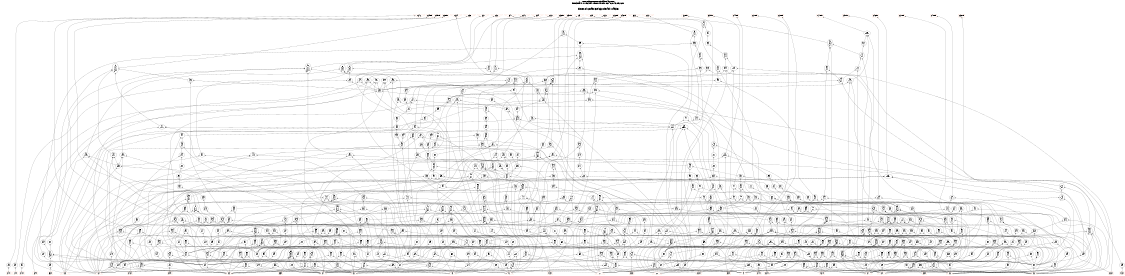 # Network structure generated by ABC

digraph network {
size = "7.5,10";
center = true;
edge [dir = back];

{
  node [shape = plaintext];
  edge [style = invis];
  LevelTitle1 [label=""];
  LevelTitle2 [label=""];
  Level25 [label = ""];
  Level24 [label = ""];
  Level23 [label = ""];
  Level22 [label = ""];
  Level21 [label = ""];
  Level20 [label = ""];
  Level19 [label = ""];
  Level18 [label = ""];
  Level17 [label = ""];
  Level16 [label = ""];
  Level15 [label = ""];
  Level14 [label = ""];
  Level13 [label = ""];
  Level12 [label = ""];
  Level11 [label = ""];
  Level10 [label = ""];
  Level9 [label = ""];
  Level8 [label = ""];
  Level7 [label = ""];
  Level6 [label = ""];
  Level5 [label = ""];
  Level4 [label = ""];
  Level3 [label = ""];
  Level2 [label = ""];
  Level1 [label = ""];
  Level0 [label = ""];
  LevelTitle1 ->  LevelTitle2 ->  Level25 ->  Level24 ->  Level23 ->  Level22 ->  Level21 ->  Level20 ->  Level19 ->  Level18 ->  Level17 ->  Level16 ->  Level15 ->  Level14 ->  Level13 ->  Level12 ->  Level11 ->  Level10 ->  Level9 ->  Level8 ->  Level7 ->  Level6 ->  Level5 ->  Level4 ->  Level3 ->  Level2 ->  Level1 ->  Level0;
}

{
  rank = same;
  LevelTitle1;
  title1 [shape=plaintext,
          fontsize=20,
          fontname = "Times-Roman",
          label="Network structure visualized by ABC\nBenchmark \"s1196.blif\". Time was Thu Oct  8 20:46:05 2020. "
         ];
}

{
  rank = same;
  LevelTitle2;
  title2 [shape=plaintext,
          fontsize=18,
          fontname = "Times-Roman",
          label="The network contains 529 logic nodes and 18 latches.\n"
         ];
}

{
  rank = same;
  Level25;
  Node15 [label = "G546", shape = invtriangle, color = coral, fillcolor = coral];
  Node16 [label = "G539", shape = invtriangle, color = coral, fillcolor = coral];
  Node17 [label = "G550", shape = invtriangle, color = coral, fillcolor = coral];
  Node18 [label = "G551", shape = invtriangle, color = coral, fillcolor = coral];
  Node19 [label = "G552", shape = invtriangle, color = coral, fillcolor = coral];
  Node20 [label = "G547", shape = invtriangle, color = coral, fillcolor = coral];
  Node21 [label = "G548", shape = invtriangle, color = coral, fillcolor = coral];
  Node22 [label = "G549", shape = invtriangle, color = coral, fillcolor = coral];
  Node23 [label = "G530", shape = invtriangle, color = coral, fillcolor = coral];
  Node24 [label = "G45", shape = invtriangle, color = coral, fillcolor = coral];
  Node25 [label = "G542", shape = invtriangle, color = coral, fillcolor = coral];
  Node26 [label = "G532", shape = invtriangle, color = coral, fillcolor = coral];
  Node27 [label = "G535", shape = invtriangle, color = coral, fillcolor = coral];
  Node28 [label = "G537", shape = invtriangle, color = coral, fillcolor = coral];
  Node30 [label = "G29L_in", shape = box, color = coral, fillcolor = coral];
  Node33 [label = "G30L_in", shape = box, color = coral, fillcolor = coral];
  Node36 [label = "G31L_in", shape = box, color = coral, fillcolor = coral];
  Node39 [label = "G32L_in", shape = box, color = coral, fillcolor = coral];
  Node42 [label = "G33L_in", shape = box, color = coral, fillcolor = coral];
  Node45 [label = "G34L_in", shape = box, color = coral, fillcolor = coral];
  Node48 [label = "G35L_in", shape = box, color = coral, fillcolor = coral];
  Node51 [label = "G36L_in", shape = box, color = coral, fillcolor = coral];
  Node54 [label = "G37L_in", shape = box, color = coral, fillcolor = coral];
  Node57 [label = "G38L_in", shape = box, color = coral, fillcolor = coral];
  Node60 [label = "G39L_in", shape = box, color = coral, fillcolor = coral];
  Node63 [label = "G40L_in", shape = box, color = coral, fillcolor = coral];
  Node66 [label = "G41L_in", shape = box, color = coral, fillcolor = coral];
  Node69 [label = "G42L_in", shape = box, color = coral, fillcolor = coral];
  Node72 [label = "G43L_in", shape = box, color = coral, fillcolor = coral];
  Node75 [label = "G44L_in", shape = box, color = coral, fillcolor = coral];
  Node78 [label = "G45L_in", shape = box, color = coral, fillcolor = coral];
  Node81 [label = "G46L_in", shape = box, color = coral, fillcolor = coral];
}

{
  rank = same;
  Level24;
  Node94 [label = "94\n1- 1\n-1 1", shape = ellipse];
}

{
  rank = same;
  Level23;
  Node93 [label = "93\n1- 1\n-1 1", shape = ellipse];
  Node95 [label = "95\n1- 1\n-1 1", shape = ellipse];
  Node108 [label = "108\n000 1", shape = ellipse];
  Node314 [label = "314\n0 1", shape = ellipse];
}

{
  rank = same;
  Level22;
  Node92 [label = "92\n0-- 1\n-0- 1\n--0 1", shape = ellipse];
  Node311 [label = "311\n0 1", shape = ellipse];
  Node313 [label = "313\n0 1", shape = ellipse];
  Node523 [label = "523\n11 1", shape = ellipse];
  Node525 [label = "525\n11 1", shape = ellipse];
}

{
  rank = same;
  Level21;
  Node310 [label = "310\n1- 1\n-1 1", shape = ellipse];
  Node312 [label = "312\n1- 1\n-1 1", shape = ellipse];
  Node522 [label = "522\n1--- 1\n-1-- 1\n--1- 1\n---1 1", shape = ellipse];
  Node524 [label = "524\n1- 1\n-1 1", shape = ellipse];
}

{
  rank = same;
  Level20;
  Node85 [label = "85\n1--- 1\n-1-- 1\n--1- 1\n---1 1", shape = ellipse];
  Node86 [label = "86\n1-- 1\n-1- 1\n--1 1", shape = ellipse];
  Node87 [label = "87\n1-- 1\n-1- 1\n--1 1", shape = ellipse];
  Node88 [label = "88\n1- 1\n-1 1", shape = ellipse];
  Node89 [label = "89\n1- 1\n-1 1", shape = ellipse];
  Node90 [label = "90\n1--- 1\n-1-- 1\n--1- 1\n---1 1", shape = ellipse];
  Node91 [label = "91\n1- 1\n-1 1", shape = ellipse];
  Node511 [label = "511\n11 1", shape = ellipse];
  Node513 [label = "513\n111 1", shape = ellipse];
  Node515 [label = "515\n11 1", shape = ellipse];
  Node517 [label = "517\n11 1", shape = ellipse];
  Node519 [label = "519\n111 1", shape = ellipse];
  Node521 [label = "521\n11 1", shape = ellipse];
  Node582 [label = "582\n1- 1\n-1 1", shape = ellipse];
}

{
  rank = same;
  Level19;
  Node84 [label = "84\n1-- 1\n-1- 1\n--1 1", shape = ellipse];
  Node112 [label = "112\n0-- 1\n-0- 1\n--0 1", shape = ellipse];
  Node486 [label = "486\n11 1", shape = ellipse];
  Node488 [label = "488\n111 1", shape = ellipse];
  Node489 [label = "489\n11 1", shape = ellipse];
  Node491 [label = "491\n111 1", shape = ellipse];
  Node493 [label = "493\n11 1", shape = ellipse];
  Node494 [label = "494\n11 1", shape = ellipse];
  Node496 [label = "496\n111 1", shape = ellipse];
  Node498 [label = "498\n111 1", shape = ellipse];
  Node500 [label = "500\n111 1", shape = ellipse];
  Node509 [label = "509\n0- 1\n-0 1", shape = ellipse];
  Node512 [label = "512\n00 1", shape = ellipse];
  Node516 [label = "516\n1- 1\n-1 1", shape = ellipse];
  Node518 [label = "518\n1- 1\n-1 1", shape = ellipse];
  Node520 [label = "520\n1- 1\n-1 1", shape = ellipse];
}

{
  rank = same;
  Level18;
  Node100 [label = "100\n00 1", shape = ellipse];
  Node309 [label = "309\n0 1", shape = ellipse];
  Node481 [label = "481\n11 1", shape = ellipse];
  Node485 [label = "485\n00 1", shape = ellipse];
  Node503 [label = "503\n111 1", shape = ellipse];
  Node504 [label = "504\n11 1", shape = ellipse];
  Node506 [label = "506\n111 1", shape = ellipse];
  Node611 [label = "611\n0- 1\n-0 1", shape = ellipse];
}

{
  rank = same;
  Level17;
  Node302 [label = "302\n0 1", shape = ellipse];
  Node308 [label = "308\n0 1", shape = ellipse];
  Node473 [label = "473\n111 1", shape = ellipse];
  Node480 [label = "480\n000 1", shape = ellipse];
  Node483 [label = "483\n11 1", shape = ellipse];
  Node501 [label = "501\n1- 1\n-1 1", shape = ellipse];
  Node507 [label = "507\n111 1", shape = ellipse];
  Node508 [label = "508\n11 1", shape = ellipse];
}

{
  rank = same;
  Level16;
  Node297 [label = "297\n0 1", shape = ellipse];
  Node301 [label = "301\n00 1", shape = ellipse];
  Node305 [label = "305\n0 1", shape = ellipse];
  Node307 [label = "307\n0 1", shape = ellipse];
  Node482 [label = "482\n1- 1\n-1 1", shape = ellipse];
}

{
  rank = same;
  Level15;
  Node296 [label = "296\n0- 1\n-0 1", shape = ellipse];
  Node300 [label = "300\n0 1", shape = ellipse];
  Node304 [label = "304\n0 1", shape = ellipse];
  Node306 [label = "306\n0 1", shape = ellipse];
  Node475 [label = "475\n11 1", shape = ellipse];
  Node477 [label = "477\n11 1", shape = ellipse];
  Node479 [label = "479\n11 1", shape = ellipse];
}

{
  rank = same;
  Level14;
  Node299 [label = "299\n0 1", shape = ellipse];
  Node303 [label = "303\n00 1", shape = ellipse];
  Node469 [label = "469\n11 1", shape = ellipse];
  Node471 [label = "471\n111 1", shape = ellipse];
  Node474 [label = "474\n00 1", shape = ellipse];
  Node609 [label = "609\n0000 1", shape = ellipse];
}

{
  rank = same;
  Level13;
  Node293 [label = "293\n0 1", shape = ellipse];
  Node294 [label = "294\n0 1", shape = ellipse];
  Node295 [label = "295\n0 1", shape = ellipse];
  Node298 [label = "298\n0- 1\n-0 1", shape = ellipse];
  Node444 [label = "444\n11 1", shape = ellipse];
  Node465 [label = "465\n11 1", shape = ellipse];
  Node467 [label = "467\n111 1", shape = ellipse];
  Node470 [label = "470\n0- 1\n-0 1", shape = ellipse];
  Node610 [label = "610\n0- 1\n-0 1", shape = ellipse];
}

{
  rank = same;
  Level12;
  Node288 [label = "288\n0 1", shape = ellipse];
  Node289 [label = "289\n0 1", shape = ellipse];
  Node291 [label = "291\n0 1", shape = ellipse];
  Node292 [label = "292\n1- 1\n-1 1", shape = ellipse];
  Node443 [label = "443\n1- 1\n-1 1", shape = ellipse];
  Node464 [label = "464\n111 1", shape = ellipse];
  Node478 [label = "478\n1- 1\n-1 1", shape = ellipse];
  Node502 [label = "502\n1- 1\n-1 1", shape = ellipse];
  Node579 [label = "579\n1- 1\n-1 1", shape = ellipse];
  Node580 [label = "580\n1- 1\n-1 1", shape = ellipse];
  Node581 [label = "581\n1- 1\n-1 1", shape = ellipse];
}

{
  rank = same;
  Level11;
  Node101 [label = "101\n000 1", shape = ellipse];
  Node278 [label = "278\n0 1", shape = ellipse];
  Node281 [label = "281\n0 1", shape = ellipse];
  Node283 [label = "283\n0 1", shape = ellipse];
  Node284 [label = "284\n0 1", shape = ellipse];
  Node286 [label = "286\n0 1", shape = ellipse];
  Node287 [label = "287\n0- 1\n-0 1", shape = ellipse];
  Node290 [label = "290\n0-- 1\n-0- 1\n--0 1", shape = ellipse];
  Node429 [label = "429\n11 1", shape = ellipse];
  Node446 [label = "446\n111 1", shape = ellipse];
  Node449 [label = "449\n11 1", shape = ellipse];
  Node451 [label = "451\n111 1", shape = ellipse];
  Node453 [label = "453\n111 1", shape = ellipse];
  Node454 [label = "454\n111 1", shape = ellipse];
  Node457 [label = "457\n111 1", shape = ellipse];
  Node458 [label = "458\n111 1", shape = ellipse];
  Node460 [label = "460\n11 1", shape = ellipse];
  Node462 [label = "462\n111 1", shape = ellipse];
  Node468 [label = "468\n00 1", shape = ellipse];
}

{
  rank = same;
  Level10;
  Node262 [label = "262\n0 1", shape = ellipse];
  Node275 [label = "275\n0 1", shape = ellipse];
  Node277 [label = "277\n0 1", shape = ellipse];
  Node280 [label = "280\n0 1", shape = ellipse];
  Node282 [label = "282\n00 1", shape = ellipse];
  Node285 [label = "285\n1-- 1\n-1- 1\n--1 1", shape = ellipse];
  Node442 [label = "442\n11 1", shape = ellipse];
  Node445 [label = "445\n1- 1\n-1 1", shape = ellipse];
  Node448 [label = "448\n00 1", shape = ellipse];
  Node456 [label = "456\n00 1", shape = ellipse];
  Node576 [label = "576\n1-- 1\n-1- 1\n--1 1", shape = ellipse];
  Node577 [label = "577\n1-- 1\n-1- 1\n--1 1", shape = ellipse];
  Node578 [label = "578\n1- 1\n-1 1", shape = ellipse];
}

{
  rank = same;
  Level9;
  Node113 [label = "113\n0000 1", shape = ellipse];
  Node261 [label = "261\n0 1", shape = ellipse];
  Node265 [label = "265\n0 1", shape = ellipse];
  Node273 [label = "273\n0 1", shape = ellipse];
  Node274 [label = "274\n0- 1\n-0 1", shape = ellipse];
  Node276 [label = "276\n00 1", shape = ellipse];
  Node279 [label = "279\n00 1", shape = ellipse];
  Node431 [label = "431\n11 1", shape = ellipse];
  Node433 [label = "433\n11 1", shape = ellipse];
  Node435 [label = "435\n11 1", shape = ellipse];
  Node437 [label = "437\n11 1", shape = ellipse];
  Node438 [label = "438\n11 1", shape = ellipse];
  Node439 [label = "439\n11 1", shape = ellipse];
  Node440 [label = "440\n0- 1\n-0 1", shape = ellipse];
  Node463 [label = "463\n00 1", shape = ellipse];
}

{
  rank = same;
  Level8;
  Node102 [label = "102\n0- 1\n-0 1", shape = ellipse];
  Node111 [label = "111\n00 1", shape = ellipse];
  Node257 [label = "257\n0 1", shape = ellipse];
  Node264 [label = "264\n0 1", shape = ellipse];
  Node266 [label = "266\n0 1", shape = ellipse];
  Node267 [label = "267\n0 1", shape = ellipse];
  Node269 [label = "269\n0 1", shape = ellipse];
  Node271 [label = "271\n0 1", shape = ellipse];
  Node272 [label = "272\n00 1", shape = ellipse];
  Node426 [label = "426\n11 1", shape = ellipse];
  Node428 [label = "428\n11 1", shape = ellipse];
  Node430 [label = "430\n1- 1\n-1 1", shape = ellipse];
  Node432 [label = "432\n1- 1\n-1 1", shape = ellipse];
  Node434 [label = "434\n00 1", shape = ellipse];
  Node436 [label = "436\n0-- 1\n-0- 1\n--0 1", shape = ellipse];
  Node476 [label = "476\n1- 1\n-1 1", shape = ellipse];
  Node608 [label = "608\n0-- 1\n-0- 1\n--0 1", shape = ellipse];
}

{
  rank = same;
  Level7;
  Node103 [label = "103\n00 1", shape = ellipse];
  Node107 [label = "107\n00 1", shape = ellipse];
  Node109 [label = "109\n00 1", shape = ellipse];
  Node110 [label = "110\n000 1", shape = ellipse];
  Node255 [label = "255\n0 1", shape = ellipse];
  Node256 [label = "256\n0 1", shape = ellipse];
  Node258 [label = "258\n0 1", shape = ellipse];
  Node260 [label = "260\n0 1", shape = ellipse];
  Node263 [label = "263\n1- 1\n-1 1", shape = ellipse];
  Node268 [label = "268\n0-- 1\n-0- 1\n--0 1", shape = ellipse];
  Node270 [label = "270\n0- 1\n-0 1", shape = ellipse];
  Node390 [label = "390\n111 1", shape = ellipse];
  Node405 [label = "405\n11 1", shape = ellipse];
  Node407 [label = "407\n11 1", shape = ellipse];
  Node408 [label = "408\n11 1", shape = ellipse];
  Node411 [label = "411\n111 1", shape = ellipse];
  Node414 [label = "414\n11 1", shape = ellipse];
  Node415 [label = "415\n11 1", shape = ellipse];
  Node418 [label = "418\n111 1", shape = ellipse];
  Node420 [label = "420\n11 1", shape = ellipse];
  Node424 [label = "424\n111 1", shape = ellipse];
  Node425 [label = "425\n0-- 1\n-0- 1\n--0 1", shape = ellipse];
  Node427 [label = "427\n0- 1\n-0 1", shape = ellipse];
  Node450 [label = "450\n0-- 1\n-0- 1\n--0 1", shape = ellipse];
  Node452 [label = "452\n1- 1\n-1 1", shape = ellipse];
  Node459 [label = "459\n1- 1\n-1 1", shape = ellipse];
  Node492 [label = "492\n1- 1\n-1 1", shape = ellipse];
  Node575 [label = "575\n1- 1\n-1 1", shape = ellipse];
  Node607 [label = "607\n0- 1\n-0 1", shape = ellipse];
}

{
  rank = same;
  Level6;
  Node99 [label = "99\n0-- 1\n-0- 1\n--0 1", shape = ellipse];
  Node243 [label = "243\n0 1", shape = ellipse];
  Node245 [label = "245\n0 1", shape = ellipse];
  Node247 [label = "247\n0 1", shape = ellipse];
  Node248 [label = "248\n0 1", shape = ellipse];
  Node250 [label = "250\n0 1", shape = ellipse];
  Node252 [label = "252\n0 1", shape = ellipse];
  Node254 [label = "254\n0 1", shape = ellipse];
  Node259 [label = "259\n0-- 1\n-0- 1\n--0 1", shape = ellipse];
  Node384 [label = "384\n11 1", shape = ellipse];
  Node387 [label = "387\n11 1", shape = ellipse];
  Node388 [label = "388\n11 1", shape = ellipse];
  Node389 [label = "389\n0- 1\n-0 1", shape = ellipse];
  Node392 [label = "392\n111 1", shape = ellipse];
  Node394 [label = "394\n11 1", shape = ellipse];
  Node396 [label = "396\n11 1", shape = ellipse];
  Node398 [label = "398\n11 1", shape = ellipse];
  Node400 [label = "400\n11 1", shape = ellipse];
  Node402 [label = "402\n11 1", shape = ellipse];
  Node404 [label = "404\n11 1", shape = ellipse];
  Node406 [label = "406\n0- 1\n-0 1", shape = ellipse];
  Node409 [label = "409\n1- 1\n-1 1", shape = ellipse];
  Node413 [label = "413\n0-- 1\n-0- 1\n--0 1", shape = ellipse];
  Node416 [label = "416\n0- 1\n-0 1", shape = ellipse];
  Node422 [label = "422\n11 1", shape = ellipse];
  Node423 [label = "423\n1-- 1\n-1- 1\n--1 1", shape = ellipse];
  Node447 [label = "447\n0-- 1\n-0- 1\n--0 1", shape = ellipse];
  Node466 [label = "466\n1- 1\n-1 1", shape = ellipse];
  Node487 [label = "487\n0-- 1\n-0- 1\n--0 1", shape = ellipse];
  Node497 [label = "497\n1- 1\n-1 1", shape = ellipse];
  Node499 [label = "499\n0-- 1\n-0- 1\n--0 1", shape = ellipse];
  Node505 [label = "505\n1- 1\n-1 1", shape = ellipse];
  Node573 [label = "573\n1- 1\n-1 1", shape = ellipse];
  Node574 [label = "574\n1-- 1\n-1- 1\n--1 1", shape = ellipse];
  Node602 [label = "602\n0- 1\n-0 1", shape = ellipse];
  Node605 [label = "605\n0- 1\n-0 1", shape = ellipse];
  Node606 [label = "606\n0- 1\n-0 1", shape = ellipse];
}

{
  rank = same;
  Level5;
  Node96 [label = "96\n00 1", shape = ellipse];
  Node225 [label = "225\n0 1", shape = ellipse];
  Node236 [label = "236\n0 1", shape = ellipse];
  Node239 [label = "239\n0 1", shape = ellipse];
  Node241 [label = "241\n0 1", shape = ellipse];
  Node242 [label = "242\n0- 1\n-0 1", shape = ellipse];
  Node244 [label = "244\n0- 1\n-0 1", shape = ellipse];
  Node246 [label = "246\n0- 1\n-0 1", shape = ellipse];
  Node249 [label = "249\n11 1", shape = ellipse];
  Node251 [label = "251\n0- 1\n-0 1", shape = ellipse];
  Node253 [label = "253\n00 1", shape = ellipse];
  Node367 [label = "367\n11 1", shape = ellipse];
  Node369 [label = "369\n11 1", shape = ellipse];
  Node371 [label = "371\n11 1", shape = ellipse];
  Node374 [label = "374\n11 1", shape = ellipse];
  Node375 [label = "375\n11 1", shape = ellipse];
  Node376 [label = "376\n11 1", shape = ellipse];
  Node377 [label = "377\n111 1", shape = ellipse];
  Node379 [label = "379\n11 1", shape = ellipse];
  Node382 [label = "382\n11 1", shape = ellipse];
  Node383 [label = "383\n0- 1\n-0 1", shape = ellipse];
  Node385 [label = "385\n0- 1\n-0 1", shape = ellipse];
  Node391 [label = "391\n1- 1\n-1 1", shape = ellipse];
  Node393 [label = "393\n1- 1\n-1 1", shape = ellipse];
  Node395 [label = "395\n0-- 1\n-0- 1\n--0 1", shape = ellipse];
  Node399 [label = "399\n0- 1\n-0 1", shape = ellipse];
  Node401 [label = "401\n1-- 1\n-1- 1\n--1 1", shape = ellipse];
  Node403 [label = "403\n1- 1\n-1 1", shape = ellipse];
  Node421 [label = "421\n1- 1\n-1 1", shape = ellipse];
  Node484 [label = "484\n0- 1\n-0 1", shape = ellipse];
  Node514 [label = "514\n1- 1\n-1 1", shape = ellipse];
  Node568 [label = "568\n1- 1\n-1 1", shape = ellipse];
  Node569 [label = "569\n1- 1\n-1 1", shape = ellipse];
  Node570 [label = "570\n1- 1\n-1 1", shape = ellipse];
  Node571 [label = "571\n1- 1\n-1 1", shape = ellipse];
  Node572 [label = "572\n1- 1\n-1 1", shape = ellipse];
  Node591 [label = "591\n0- 1\n-0 1", shape = ellipse];
  Node592 [label = "592\n0-- 1\n-0- 1\n--0 1", shape = ellipse];
  Node595 [label = "595\n0- 1\n-0 1", shape = ellipse];
  Node601 [label = "601\n0- 1\n-0 1", shape = ellipse];
  Node603 [label = "603\n0- 1\n-0 1", shape = ellipse];
  Node604 [label = "604\n0- 1\n-0 1", shape = ellipse];
}

{
  rank = same;
  Level4;
  Node98 [label = "98\n0- 1\n-0 1", shape = ellipse];
  Node106 [label = "106\n0- 1\n-0 1", shape = ellipse];
  Node174 [label = "174\n0 1", shape = ellipse];
  Node177 [label = "177\n0 1", shape = ellipse];
  Node179 [label = "179\n0 1", shape = ellipse];
  Node181 [label = "181\n0 1", shape = ellipse];
  Node188 [label = "188\n0 1", shape = ellipse];
  Node199 [label = "199\n0 1", shape = ellipse];
  Node203 [label = "203\n0 1", shape = ellipse];
  Node205 [label = "205\n0 1", shape = ellipse];
  Node215 [label = "215\n0 1", shape = ellipse];
  Node217 [label = "217\n0 1", shape = ellipse];
  Node223 [label = "223\n0 1", shape = ellipse];
  Node224 [label = "224\n0 1", shape = ellipse];
  Node227 [label = "227\n0 1", shape = ellipse];
  Node229 [label = "229\n0 1", shape = ellipse];
  Node231 [label = "231\n0 1", shape = ellipse];
  Node232 [label = "232\n0 1", shape = ellipse];
  Node234 [label = "234\n0 1", shape = ellipse];
  Node235 [label = "235\n0- 1\n-0 1", shape = ellipse];
  Node237 [label = "237\n0 1", shape = ellipse];
  Node238 [label = "238\n0- 1\n-0 1", shape = ellipse];
  Node240 [label = "240\n0- 1\n-0 1", shape = ellipse];
  Node334 [label = "334\n11 1", shape = ellipse];
  Node335 [label = "335\n11 1", shape = ellipse];
  Node336 [label = "336\n11 1", shape = ellipse];
  Node340 [label = "340\n11 1", shape = ellipse];
  Node342 [label = "342\n11 1", shape = ellipse];
  Node343 [label = "343\n11 1", shape = ellipse];
  Node345 [label = "345\n11 1", shape = ellipse];
  Node346 [label = "346\n111 1", shape = ellipse];
  Node348 [label = "348\n111 1", shape = ellipse];
  Node350 [label = "350\n1111 1", shape = ellipse];
  Node351 [label = "351\n11 1", shape = ellipse];
  Node353 [label = "353\n111 1", shape = ellipse];
  Node355 [label = "355\n11 1", shape = ellipse];
  Node356 [label = "356\n11 1", shape = ellipse];
  Node357 [label = "357\n11 1", shape = ellipse];
  Node361 [label = "361\n111 1", shape = ellipse];
  Node363 [label = "363\n11 1", shape = ellipse];
  Node365 [label = "365\n11 1", shape = ellipse];
  Node366 [label = "366\n0-- 1\n-0- 1\n--0 1", shape = ellipse];
  Node368 [label = "368\n0- 1\n-0 1", shape = ellipse];
  Node370 [label = "370\n0-- 1\n-0- 1\n--0 1", shape = ellipse];
  Node372 [label = "372\n00 1", shape = ellipse];
  Node378 [label = "378\n00 1", shape = ellipse];
  Node381 [label = "381\n11 1", shape = ellipse];
  Node397 [label = "397\n0- 1\n-0 1", shape = ellipse];
  Node410 [label = "410\n000 1", shape = ellipse];
  Node559 [label = "559\n1- 1\n-1 1", shape = ellipse];
  Node561 [label = "561\n1- 1\n-1 1", shape = ellipse];
  Node563 [label = "563\n1- 1\n-1 1", shape = ellipse];
  Node564 [label = "564\n1- 1\n-1 1", shape = ellipse];
  Node565 [label = "565\n1-- 1\n-1- 1\n--1 1", shape = ellipse];
  Node566 [label = "566\n1- 1\n-1 1", shape = ellipse];
  Node567 [label = "567\n1- 1\n-1 1", shape = ellipse];
  Node583 [label = "583\n0- 1\n-0 1", shape = ellipse];
  Node590 [label = "590\n0- 1\n-0 1", shape = ellipse];
  Node593 [label = "593\n0-- 1\n-0- 1\n--0 1", shape = ellipse];
  Node594 [label = "594\n0- 1\n-0 1", shape = ellipse];
  Node596 [label = "596\n0-- 1\n-0- 1\n--0 1", shape = ellipse];
  Node599 [label = "599\n0- 1\n-0 1", shape = ellipse];
  Node600 [label = "600\n0-- 1\n-0- 1\n--0 1", shape = ellipse];
}

{
  rank = same;
  Level3;
  Node97 [label = "97\n0- 1\n-0 1", shape = ellipse];
  Node104 [label = "104\n0- 1\n-0 1", shape = ellipse];
  Node105 [label = "105\n11 1", shape = ellipse];
  Node150 [label = "150\n0 1", shape = ellipse];
  Node160 [label = "160\n0 1", shape = ellipse];
  Node171 [label = "171\n0 1", shape = ellipse];
  Node173 [label = "173\n0 1", shape = ellipse];
  Node176 [label = "176\n0 1", shape = ellipse];
  Node178 [label = "178\n0 1", shape = ellipse];
  Node180 [label = "180\n0 1", shape = ellipse];
  Node183 [label = "183\n0 1", shape = ellipse];
  Node185 [label = "185\n0 1", shape = ellipse];
  Node187 [label = "187\n0 1", shape = ellipse];
  Node190 [label = "190\n0 1", shape = ellipse];
  Node192 [label = "192\n0 1", shape = ellipse];
  Node194 [label = "194\n0 1", shape = ellipse];
  Node196 [label = "196\n0 1", shape = ellipse];
  Node198 [label = "198\n0 1", shape = ellipse];
  Node201 [label = "201\n0 1", shape = ellipse];
  Node202 [label = "202\n0 1", shape = ellipse];
  Node204 [label = "204\n0 1", shape = ellipse];
  Node207 [label = "207\n0 1", shape = ellipse];
  Node210 [label = "210\n0 1", shape = ellipse];
  Node212 [label = "212\n0 1", shape = ellipse];
  Node213 [label = "213\n0 1", shape = ellipse];
  Node214 [label = "214\n0 1", shape = ellipse];
  Node216 [label = "216\n00 1", shape = ellipse];
  Node221 [label = "221\n0 1", shape = ellipse];
  Node222 [label = "222\n0- 1\n-0 1", shape = ellipse];
  Node226 [label = "226\n0- 1\n-0 1", shape = ellipse];
  Node228 [label = "228\n0- 1\n-0 1", shape = ellipse];
  Node230 [label = "230\n0- 1\n-0 1", shape = ellipse];
  Node233 [label = "233\n0- 1\n-0 1", shape = ellipse];
  Node321 [label = "321\n11 1", shape = ellipse];
  Node324 [label = "324\n11 1", shape = ellipse];
  Node325 [label = "325\n11 1", shape = ellipse];
  Node327 [label = "327\n1111 1", shape = ellipse];
  Node329 [label = "329\n11 1", shape = ellipse];
  Node330 [label = "330\n111 1", shape = ellipse];
  Node331 [label = "331\n11 1", shape = ellipse];
  Node332 [label = "332\n111 1", shape = ellipse];
  Node333 [label = "333\n11 1", shape = ellipse];
  Node338 [label = "338\n0- 1\n-0 1", shape = ellipse];
  Node341 [label = "341\n0-- 1\n-0- 1\n--0 1", shape = ellipse];
  Node344 [label = "344\n0- 1\n-0 1", shape = ellipse];
  Node347 [label = "347\n0- 1\n-0 1", shape = ellipse];
  Node352 [label = "352\n0- 1\n-0 1", shape = ellipse];
  Node354 [label = "354\n0- 1\n-0 1", shape = ellipse];
  Node358 [label = "358\n00 1", shape = ellipse];
  Node362 [label = "362\n0- 1\n-0 1", shape = ellipse];
  Node364 [label = "364\n0- 1\n-0 1", shape = ellipse];
  Node380 [label = "380\n0- 1\n-0 1", shape = ellipse];
  Node419 [label = "419\n00 1", shape = ellipse];
  Node544 [label = "544\n1- 1\n-1 1", shape = ellipse];
  Node545 [label = "545\n1- 1\n-1 1", shape = ellipse];
  Node546 [label = "546\n1-- 1\n-1- 1\n--1 1", shape = ellipse];
  Node547 [label = "547\n1- 1\n-1 1", shape = ellipse];
  Node548 [label = "548\n1- 1\n-1 1", shape = ellipse];
  Node549 [label = "549\n1- 1\n-1 1", shape = ellipse];
  Node550 [label = "550\n1- 1\n-1 1", shape = ellipse];
  Node551 [label = "551\n1- 1\n-1 1", shape = ellipse];
  Node552 [label = "552\n1- 1\n-1 1", shape = ellipse];
  Node553 [label = "553\n1-- 1\n-1- 1\n--1 1", shape = ellipse];
  Node554 [label = "554\n1- 1\n-1 1", shape = ellipse];
  Node556 [label = "556\n1- 1\n-1 1", shape = ellipse];
  Node557 [label = "557\n1- 1\n-1 1", shape = ellipse];
  Node558 [label = "558\n0- 1\n-0 1", shape = ellipse];
  Node560 [label = "560\n0- 1\n-0 1", shape = ellipse];
  Node562 [label = "562\n1- 1\n-1 1", shape = ellipse];
  Node587 [label = "587\n0- 1\n-0 1", shape = ellipse];
  Node588 [label = "588\n0-- 1\n-0- 1\n--0 1", shape = ellipse];
  Node589 [label = "589\n0-- 1\n-0- 1\n--0 1", shape = ellipse];
  Node598 [label = "598\n00 1", shape = ellipse];
}

{
  rank = same;
  Level2;
  Node119 [label = "119\n0 1", shape = ellipse];
  Node139 [label = "139\n0 1", shape = ellipse];
  Node141 [label = "141\n0 1", shape = ellipse];
  Node142 [label = "142\n0 1", shape = ellipse];
  Node144 [label = "144\n0 1", shape = ellipse];
  Node146 [label = "146\n0 1", shape = ellipse];
  Node148 [label = "148\n0 1", shape = ellipse];
  Node149 [label = "149\n0 1", shape = ellipse];
  Node152 [label = "152\n0 1", shape = ellipse];
  Node153 [label = "153\n0 1", shape = ellipse];
  Node155 [label = "155\n0 1", shape = ellipse];
  Node157 [label = "157\n0 1", shape = ellipse];
  Node158 [label = "158\n0 1", shape = ellipse];
  Node159 [label = "159\n0 1", shape = ellipse];
  Node162 [label = "162\n0 1", shape = ellipse];
  Node164 [label = "164\n0 1", shape = ellipse];
  Node166 [label = "166\n0 1", shape = ellipse];
  Node167 [label = "167\n0 1", shape = ellipse];
  Node169 [label = "169\n0 1", shape = ellipse];
  Node170 [label = "170\n0- 1\n-0 1", shape = ellipse];
  Node172 [label = "172\n00 1", shape = ellipse];
  Node175 [label = "175\n0- 1\n-0 1", shape = ellipse];
  Node182 [label = "182\n00 1", shape = ellipse];
  Node184 [label = "184\n0- 1\n-0 1", shape = ellipse];
  Node186 [label = "186\n00 1", shape = ellipse];
  Node189 [label = "189\n0- 1\n-0 1", shape = ellipse];
  Node191 [label = "191\n0- 1\n-0 1", shape = ellipse];
  Node193 [label = "193\n0- 1\n-0 1", shape = ellipse];
  Node195 [label = "195\n1- 1\n-1 1", shape = ellipse];
  Node197 [label = "197\n0- 1\n-0 1", shape = ellipse];
  Node200 [label = "200\n0- 1\n-0 1", shape = ellipse];
  Node206 [label = "206\n0- 1\n-0 1", shape = ellipse];
  Node209 [label = "209\n00 1", shape = ellipse];
  Node211 [label = "211\n0-- 1\n-0- 1\n--0 1", shape = ellipse];
  Node219 [label = "219\n0 1", shape = ellipse];
  Node220 [label = "220\n0 1", shape = ellipse];
  Node317 [label = "317\n11 1", shape = ellipse];
  Node318 [label = "318\n11 1", shape = ellipse];
  Node319 [label = "319\n11 1", shape = ellipse];
  Node320 [label = "320\n0- 1\n-0 1", shape = ellipse];
  Node322 [label = "322\n1- 1\n-1 1", shape = ellipse];
  Node323 [label = "323\n0- 1\n-0 1", shape = ellipse];
  Node326 [label = "326\n00 1", shape = ellipse];
  Node328 [label = "328\n00 1", shape = ellipse];
  Node337 [label = "337\n11 1", shape = ellipse];
  Node339 [label = "339\n00 1", shape = ellipse];
  Node359 [label = "359\n0-- 1\n-0- 1\n--0 1", shape = ellipse];
  Node373 [label = "373\n00 1", shape = ellipse];
  Node412 [label = "412\n0- 1\n-0 1", shape = ellipse];
  Node417 [label = "417\n00 1", shape = ellipse];
  Node441 [label = "441\n0- 1\n-0 1", shape = ellipse];
  Node472 [label = "472\n00 1", shape = ellipse];
  Node527 [label = "527\n1- 1\n-1 1", shape = ellipse];
  Node528 [label = "528\n1- 1\n-1 1", shape = ellipse];
  Node529 [label = "529\n1- 1\n-1 1", shape = ellipse];
  Node530 [label = "530\n1- 1\n-1 1", shape = ellipse];
  Node531 [label = "531\n1- 1\n-1 1", shape = ellipse];
  Node532 [label = "532\n1- 1\n-1 1", shape = ellipse];
  Node533 [label = "533\n1- 1\n-1 1", shape = ellipse];
  Node534 [label = "534\n1- 1\n-1 1", shape = ellipse];
  Node535 [label = "535\n1- 1\n-1 1", shape = ellipse];
  Node536 [label = "536\n1- 1\n-1 1", shape = ellipse];
  Node537 [label = "537\n1- 1\n-1 1", shape = ellipse];
  Node538 [label = "538\n1- 1\n-1 1", shape = ellipse];
  Node539 [label = "539\n1- 1\n-1 1", shape = ellipse];
  Node540 [label = "540\n1- 1\n-1 1", shape = ellipse];
  Node541 [label = "541\n1- 1\n-1 1", shape = ellipse];
  Node542 [label = "542\n1- 1\n-1 1", shape = ellipse];
  Node543 [label = "543\n1- 1\n-1 1", shape = ellipse];
  Node555 [label = "555\n0- 1\n-0 1", shape = ellipse];
  Node585 [label = "585\n0--- 1\n-0-- 1\n--0- 1\n---0 1", shape = ellipse];
  Node586 [label = "586\n0- 1\n-0 1", shape = ellipse];
  Node597 [label = "597\n0- 1\n-0 1", shape = ellipse];
}

{
  rank = same;
  Level1;
  Node83 [label = "83\n0 1", shape = ellipse];
  Node114 [label = "114\n0 1", shape = ellipse];
  Node115 [label = "115\n0 1", shape = ellipse];
  Node116 [label = "116\n0 1", shape = ellipse];
  Node117 [label = "117\n0 1", shape = ellipse];
  Node118 [label = "118\n0 1", shape = ellipse];
  Node120 [label = "120\n0 1", shape = ellipse];
  Node121 [label = "121\n0 1", shape = ellipse];
  Node122 [label = "122\n0 1", shape = ellipse];
  Node123 [label = "123\n0 1", shape = ellipse];
  Node124 [label = "124\n0 1", shape = ellipse];
  Node125 [label = "125\n0 1", shape = ellipse];
  Node126 [label = "126\n0 1", shape = ellipse];
  Node127 [label = "127\n0 1", shape = ellipse];
  Node128 [label = "128\n0 1", shape = ellipse];
  Node129 [label = "129\n0 1", shape = ellipse];
  Node130 [label = "130\n0 1", shape = ellipse];
  Node131 [label = "131\n0 1", shape = ellipse];
  Node132 [label = "132\n0 1", shape = ellipse];
  Node133 [label = "133\n0 1", shape = ellipse];
  Node134 [label = "134\n0 1", shape = ellipse];
  Node135 [label = "135\n0 1", shape = ellipse];
  Node136 [label = "136\n0 1", shape = ellipse];
  Node137 [label = "137\n0 1", shape = ellipse];
  Node138 [label = "138\n0- 1\n-0 1", shape = ellipse];
  Node140 [label = "140\n0- 1\n-0 1", shape = ellipse];
  Node143 [label = "143\n0- 1\n-0 1", shape = ellipse];
  Node145 [label = "145\n0- 1\n-0 1", shape = ellipse];
  Node147 [label = "147\n0- 1\n-0 1", shape = ellipse];
  Node151 [label = "151\n0- 1\n-0 1", shape = ellipse];
  Node154 [label = "154\n0- 1\n-0 1", shape = ellipse];
  Node156 [label = "156\n0- 1\n-0 1", shape = ellipse];
  Node161 [label = "161\n0- 1\n-0 1", shape = ellipse];
  Node163 [label = "163\n00 1", shape = ellipse];
  Node165 [label = "165\n00 1", shape = ellipse];
  Node168 [label = "168\n1- 1\n-1 1", shape = ellipse];
  Node208 [label = "208\n0 1", shape = ellipse];
  Node218 [label = "218\n0 1", shape = ellipse];
  Node315 [label = "315\n11 1", shape = ellipse];
  Node316 [label = "316\n00 1", shape = ellipse];
  Node349 [label = "349\n00 1", shape = ellipse];
  Node360 [label = "360\n0- 1\n-0 1", shape = ellipse];
  Node386 [label = "386\n00 1", shape = ellipse];
  Node455 [label = "455\n0- 1\n-0 1", shape = ellipse];
  Node461 [label = "461\n0- 1\n-0 1", shape = ellipse];
  Node490 [label = "490\n0- 1\n-0 1", shape = ellipse];
  Node495 [label = "495\n0- 1\n-0 1", shape = ellipse];
  Node510 [label = "510\n0- 1\n-0 1", shape = ellipse];
  Node526 [label = "526\n1- 1\n-1 1", shape = ellipse];
  Node584 [label = "584\n00 1", shape = ellipse];
}

{
  rank = same;
  Level0;
  Node1 [label = "G0", shape = triangle, color = coral, fillcolor = coral];
  Node2 [label = "G1", shape = triangle, color = coral, fillcolor = coral];
  Node3 [label = "G2", shape = triangle, color = coral, fillcolor = coral];
  Node4 [label = "G3", shape = triangle, color = coral, fillcolor = coral];
  Node5 [label = "G4", shape = triangle, color = coral, fillcolor = coral];
  Node6 [label = "G5", shape = triangle, color = coral, fillcolor = coral];
  Node7 [label = "G6", shape = triangle, color = coral, fillcolor = coral];
  Node8 [label = "G7", shape = triangle, color = coral, fillcolor = coral];
  Node9 [label = "G8", shape = triangle, color = coral, fillcolor = coral];
  Node10 [label = "G9", shape = triangle, color = coral, fillcolor = coral];
  Node11 [label = "G10", shape = triangle, color = coral, fillcolor = coral];
  Node12 [label = "G11", shape = triangle, color = coral, fillcolor = coral];
  Node13 [label = "G12", shape = triangle, color = coral, fillcolor = coral];
  Node14 [label = "G13", shape = triangle, color = coral, fillcolor = coral];
  Node31 [label = "G29L", shape = box, color = coral, fillcolor = coral];
  Node34 [label = "G30L", shape = box, color = coral, fillcolor = coral];
  Node37 [label = "G31L", shape = box, color = coral, fillcolor = coral];
  Node40 [label = "G32L", shape = box, color = coral, fillcolor = coral];
  Node43 [label = "G33L", shape = box, color = coral, fillcolor = coral];
  Node46 [label = "G34L", shape = box, color = coral, fillcolor = coral];
  Node49 [label = "G35L", shape = box, color = coral, fillcolor = coral];
  Node52 [label = "G36L", shape = box, color = coral, fillcolor = coral];
  Node55 [label = "G37L", shape = box, color = coral, fillcolor = coral];
  Node58 [label = "G38L", shape = box, color = coral, fillcolor = coral];
  Node61 [label = "G39L", shape = box, color = coral, fillcolor = coral];
  Node64 [label = "G40L", shape = box, color = coral, fillcolor = coral];
  Node67 [label = "G41L", shape = box, color = coral, fillcolor = coral];
  Node70 [label = "G42L", shape = box, color = coral, fillcolor = coral];
  Node73 [label = "G43L", shape = box, color = coral, fillcolor = coral];
  Node76 [label = "G44L", shape = box, color = coral, fillcolor = coral];
  Node79 [label = "G45L", shape = box, color = coral, fillcolor = coral];
  Node82 [label = "G46L", shape = box, color = coral, fillcolor = coral];
}

title1 -> title2 [style = invis];
title2 -> Node15 [style = invis];
title2 -> Node16 [style = invis];
title2 -> Node17 [style = invis];
title2 -> Node18 [style = invis];
title2 -> Node19 [style = invis];
title2 -> Node20 [style = invis];
title2 -> Node21 [style = invis];
title2 -> Node22 [style = invis];
title2 -> Node23 [style = invis];
title2 -> Node24 [style = invis];
title2 -> Node25 [style = invis];
title2 -> Node26 [style = invis];
title2 -> Node27 [style = invis];
title2 -> Node28 [style = invis];
title2 -> Node30 [style = invis];
title2 -> Node33 [style = invis];
title2 -> Node36 [style = invis];
title2 -> Node39 [style = invis];
title2 -> Node42 [style = invis];
title2 -> Node45 [style = invis];
title2 -> Node48 [style = invis];
title2 -> Node51 [style = invis];
title2 -> Node54 [style = invis];
title2 -> Node57 [style = invis];
title2 -> Node60 [style = invis];
title2 -> Node63 [style = invis];
title2 -> Node66 [style = invis];
title2 -> Node69 [style = invis];
title2 -> Node72 [style = invis];
title2 -> Node75 [style = invis];
title2 -> Node78 [style = invis];
title2 -> Node81 [style = invis];
Node15 -> Node16 [style = invis];
Node16 -> Node17 [style = invis];
Node17 -> Node18 [style = invis];
Node18 -> Node19 [style = invis];
Node19 -> Node20 [style = invis];
Node20 -> Node21 [style = invis];
Node21 -> Node22 [style = invis];
Node22 -> Node23 [style = invis];
Node23 -> Node24 [style = invis];
Node24 -> Node25 [style = invis];
Node25 -> Node26 [style = invis];
Node26 -> Node27 [style = invis];
Node27 -> Node28 [style = invis];
Node15 -> Node83 [style = solid];
Node16 -> Node84 [style = solid];
Node17 -> Node85 [style = solid];
Node18 -> Node86 [style = solid];
Node19 -> Node87 [style = solid];
Node20 -> Node88 [style = solid];
Node21 -> Node89 [style = solid];
Node22 -> Node90 [style = solid];
Node23 -> Node91 [style = solid];
Node24 -> Node79 [style = solid];
Node25 -> Node92 [style = solid];
Node26 -> Node93 [style = solid];
Node27 -> Node94 [style = solid];
Node28 -> Node95 [style = solid];
Node30 -> Node96 [style = solid];
Node33 -> Node97 [style = solid];
Node36 -> Node98 [style = solid];
Node39 -> Node99 [style = solid];
Node42 -> Node100 [style = solid];
Node45 -> Node101 [style = solid];
Node48 -> Node102 [style = solid];
Node51 -> Node103 [style = solid];
Node54 -> Node104 [style = solid];
Node57 -> Node105 [style = solid];
Node60 -> Node106 [style = solid];
Node63 -> Node107 [style = solid];
Node66 -> Node108 [style = solid];
Node69 -> Node109 [style = solid];
Node72 -> Node110 [style = solid];
Node75 -> Node111 [style = solid];
Node78 -> Node112 [style = solid];
Node81 -> Node113 [style = solid];
Node83 -> Node67 [style = solid];
Node84 -> Node464 [style = solid];
Node84 -> Node481 [style = solid];
Node84 -> Node469 [style = solid];
Node85 -> Node471 [style = solid];
Node85 -> Node457 [style = solid];
Node85 -> Node486 [style = solid];
Node85 -> Node213 [style = solid];
Node86 -> Node458 [style = solid];
Node86 -> Node488 [style = solid];
Node86 -> Node483 [style = solid];
Node87 -> Node453 [style = solid];
Node87 -> Node489 [style = solid];
Node87 -> Node460 [style = solid];
Node88 -> Node353 [style = solid];
Node88 -> Node493 [style = solid];
Node89 -> Node494 [style = solid];
Node89 -> Node428 [style = solid];
Node90 -> Node496 [style = solid];
Node90 -> Node462 [style = solid];
Node90 -> Node451 [style = solid];
Node90 -> Node212 [style = solid];
Node91 -> Node498 [style = solid];
Node91 -> Node475 [style = solid];
Node92 -> Node588 [style = solid];
Node92 -> Node582 [style = solid];
Node92 -> Node310 [style = solid];
Node93 -> Node500 [style = solid];
Node93 -> Node523 [style = solid];
Node94 -> Node314 [style = solid];
Node94 -> Node477 [style = solid];
Node95 -> Node525 [style = solid];
Node95 -> Node479 [style = solid];
Node96 -> Node334 [style = solid];
Node96 -> Node340 [style = solid];
Node97 -> Node540 [style = solid];
Node97 -> Node126 [style = solid];
Node98 -> Node557 [style = solid];
Node98 -> Node541 [style = solid];
Node99 -> Node569 [style = solid];
Node99 -> Node571 [style = solid];
Node99 -> Node235 [style = solid];
Node100 -> Node473 [style = solid];
Node100 -> Node439 [style = solid];
Node101 -> Node442 [style = solid];
Node101 -> Node13 [style = solid];
Node101 -> Node260 [style = solid];
Node102 -> Node565 [style = solid];
Node102 -> Node575 [style = solid];
Node103 -> Node398 [style = solid];
Node103 -> Node6 [style = solid];
Node104 -> Node534 [style = solid];
Node104 -> Node200 [style = solid];
Node105 -> Node316 [style = solid];
Node105 -> Node326 [style = solid];
Node106 -> Node548 [style = solid];
Node106 -> Node587 [style = solid];
Node107 -> Node404 [style = solid];
Node107 -> Node379 [style = solid];
Node108 -> Node491 [style = solid];
Node108 -> Node376 [style = solid];
Node108 -> Node311 [style = solid];
Node109 -> Node332 [style = solid];
Node109 -> Node394 [style = solid];
Node110 -> Node336 [style = solid];
Node110 -> Node371 [style = solid];
Node110 -> Node388 [style = solid];
Node111 -> Node420 [style = solid];
Node111 -> Node400 [style = solid];
Node112 -> Node581 [style = solid];
Node112 -> Node611 [style = solid];
Node112 -> Node610 [style = solid];
Node113 -> Node424 [style = solid];
Node113 -> Node318 [style = solid];
Node113 -> Node333 [style = solid];
Node113 -> Node426 [style = solid];
Node114 -> Node1 [style = solid];
Node115 -> Node2 [style = solid];
Node116 -> Node3 [style = solid];
Node117 -> Node4 [style = solid];
Node118 -> Node5 [style = solid];
Node119 -> Node118 [style = solid];
Node120 -> Node5 [style = solid];
Node121 -> Node6 [style = solid];
Node122 -> Node7 [style = solid];
Node123 -> Node8 [style = solid];
Node124 -> Node9 [style = solid];
Node125 -> Node10 [style = solid];
Node126 -> Node11 [style = solid];
Node127 -> Node12 [style = solid];
Node128 -> Node13 [style = solid];
Node129 -> Node14 [style = solid];
Node130 -> Node34 [style = solid];
Node131 -> Node34 [style = solid];
Node132 -> Node64 [style = solid];
Node133 -> Node43 [style = solid];
Node134 -> Node70 [style = solid];
Node135 -> Node73 [style = solid];
Node136 -> Node76 [style = solid];
Node137 -> Node31 [style = solid];
Node138 -> Node1 [style = solid];
Node138 -> Node3 [style = solid];
Node139 -> Node138 [style = solid];
Node140 -> Node2 [style = solid];
Node140 -> Node4 [style = solid];
Node141 -> Node140 [style = solid];
Node142 -> Node117 [style = solid];
Node143 -> Node2 [style = solid];
Node143 -> Node5 [style = solid];
Node144 -> Node143 [style = solid];
Node145 -> Node3 [style = solid];
Node145 -> Node6 [style = solid];
Node146 -> Node145 [style = solid];
Node147 -> Node4 [style = solid];
Node147 -> Node6 [style = solid];
Node148 -> Node147 [style = solid];
Node149 -> Node121 [style = solid];
Node150 -> Node149 [style = solid];
Node151 -> Node5 [style = solid];
Node151 -> Node7 [style = solid];
Node152 -> Node151 [style = solid];
Node153 -> Node122 [style = solid];
Node154 -> Node9 [style = solid];
Node154 -> Node11 [style = solid];
Node155 -> Node154 [style = solid];
Node156 -> Node8 [style = solid];
Node156 -> Node11 [style = solid];
Node157 -> Node156 [style = solid];
Node158 -> Node156 [style = solid];
Node159 -> Node126 [style = solid];
Node160 -> Node159 [style = solid];
Node161 -> Node10 [style = solid];
Node161 -> Node12 [style = solid];
Node162 -> Node161 [style = solid];
Node163 -> Node8 [style = solid];
Node163 -> Node12 [style = solid];
Node164 -> Node163 [style = solid];
Node165 -> Node11 [style = solid];
Node165 -> Node12 [style = solid];
Node166 -> Node165 [style = solid];
Node167 -> Node116 [style = solid];
Node168 -> Node7 [style = solid];
Node168 -> Node34 [style = solid];
Node169 -> Node168 [style = solid];
Node170 -> Node116 [style = solid];
Node170 -> Node4 [style = solid];
Node171 -> Node170 [style = solid];
Node172 -> Node2 [style = solid];
Node172 -> Node117 [style = solid];
Node173 -> Node172 [style = solid];
Node174 -> Node173 [style = solid];
Node175 -> Node3 [style = solid];
Node175 -> Node117 [style = solid];
Node176 -> Node175 [style = solid];
Node177 -> Node176 [style = solid];
Node178 -> Node144 [style = solid];
Node179 -> Node178 [style = solid];
Node180 -> Node148 [style = solid];
Node181 -> Node180 [style = solid];
Node182 -> Node115 [style = solid];
Node182 -> Node147 [style = solid];
Node183 -> Node182 [style = solid];
Node184 -> Node5 [style = solid];
Node184 -> Node121 [style = solid];
Node185 -> Node184 [style = solid];
Node186 -> Node114 [style = solid];
Node186 -> Node4 [style = solid];
Node187 -> Node186 [style = solid];
Node188 -> Node187 [style = solid];
Node189 -> Node120 [style = solid];
Node189 -> Node122 [style = solid];
Node190 -> Node189 [style = solid];
Node191 -> Node123 [style = solid];
Node191 -> Node9 [style = solid];
Node192 -> Node191 [style = solid];
Node193 -> Node124 [style = solid];
Node193 -> Node11 [style = solid];
Node194 -> Node193 [style = solid];
Node195 -> Node124 [style = solid];
Node195 -> Node37 [style = solid];
Node196 -> Node195 [style = solid];
Node197 -> Node8 [style = solid];
Node197 -> Node124 [style = solid];
Node198 -> Node197 [style = solid];
Node199 -> Node198 [style = solid];
Node200 -> Node7 [style = solid];
Node200 -> Node125 [style = solid];
Node201 -> Node200 [style = solid];
Node202 -> Node148 [style = solid];
Node203 -> Node202 [style = solid];
Node204 -> Node157 [style = solid];
Node205 -> Node204 [style = solid];
Node206 -> Node10 [style = solid];
Node206 -> Node126 [style = solid];
Node207 -> Node206 [style = solid];
Node208 -> Node10 [style = solid];
Node209 -> Node13 [style = solid];
Node209 -> Node129 [style = solid];
Node210 -> Node209 [style = solid];
Node211 -> Node4 [style = solid];
Node211 -> Node129 [style = solid];
Node211 -> Node133 [style = solid];
Node212 -> Node211 [style = solid];
Node213 -> Node211 [style = solid];
Node214 -> Node184 [style = solid];
Node215 -> Node214 [style = solid];
Node216 -> Node122 [style = solid];
Node216 -> Node170 [style = solid];
Node217 -> Node216 [style = solid];
Node218 -> Node2 [style = solid];
Node219 -> Node218 [style = solid];
Node220 -> Node114 [style = solid];
Node221 -> Node220 [style = solid];
Node222 -> Node152 [style = solid];
Node222 -> Node4 [style = solid];
Node223 -> Node222 [style = solid];
Node224 -> Node190 [style = solid];
Node225 -> Node224 [style = solid];
Node226 -> Node531 [style = solid];
Node226 -> Node121 [style = solid];
Node227 -> Node226 [style = solid];
Node228 -> Node125 [style = solid];
Node228 -> Node326 [style = solid];
Node229 -> Node228 [style = solid];
Node230 -> Node533 [style = solid];
Node230 -> Node155 [style = solid];
Node231 -> Node230 [style = solid];
Node232 -> Node207 [style = solid];
Node233 -> Node162 [style = solid];
Node233 -> Node9 [style = solid];
Node234 -> Node233 [style = solid];
Node235 -> Node3 [style = solid];
Node235 -> Node185 [style = solid];
Node236 -> Node235 [style = solid];
Node237 -> Node221 [style = solid];
Node238 -> Node226 [style = solid];
Node238 -> Node339 [style = solid];
Node239 -> Node238 [style = solid];
Node240 -> Node162 [style = solid];
Node240 -> Node194 [style = solid];
Node241 -> Node240 [style = solid];
Node242 -> Node564 [style = solid];
Node242 -> Node117 [style = solid];
Node243 -> Node242 [style = solid];
Node244 -> Node115 [style = solid];
Node244 -> Node223 [style = solid];
Node245 -> Node244 [style = solid];
Node246 -> Node553 [style = solid];
Node246 -> Node566 [style = solid];
Node247 -> Node246 [style = solid];
Node248 -> Node246 [style = solid];
Node249 -> Node232 [style = solid];
Node249 -> Node228 [style = solid];
Node250 -> Node249 [style = solid];
Node251 -> Node234 [style = solid];
Node251 -> Node158 [style = solid];
Node252 -> Node251 [style = solid];
Node253 -> Node121 [style = solid];
Node253 -> Node599 [style = solid];
Node254 -> Node253 [style = solid];
Node255 -> Node254 [style = solid];
Node256 -> Node243 [style = solid];
Node257 -> Node256 [style = solid];
Node258 -> Node248 [style = solid];
Node259 -> Node552 [style = solid];
Node259 -> Node572 [style = solid];
Node259 -> Node583 [style = solid];
Node260 -> Node259 [style = solid];
Node261 -> Node257 [style = solid];
Node262 -> Node261 [style = solid];
Node263 -> Node377 [style = solid];
Node263 -> Node387 [style = solid];
Node264 -> Node263 [style = solid];
Node265 -> Node264 [style = solid];
Node266 -> Node258 [style = solid];
Node267 -> Node258 [style = solid];
Node268 -> Node148 [style = solid];
Node268 -> Node152 [style = solid];
Node268 -> Node252 [style = solid];
Node269 -> Node268 [style = solid];
Node270 -> Node259 [style = solid];
Node270 -> Node40 [style = solid];
Node271 -> Node270 [style = solid];
Node272 -> Node13 [style = solid];
Node272 -> Node270 [style = solid];
Node273 -> Node272 [style = solid];
Node274 -> Node608 [style = solid];
Node274 -> Node259 [style = solid];
Node275 -> Node274 [style = solid];
Node276 -> Node5 [style = solid];
Node276 -> Node266 [style = solid];
Node277 -> Node276 [style = solid];
Node278 -> Node277 [style = solid];
Node279 -> Node222 [style = solid];
Node279 -> Node267 [style = solid];
Node280 -> Node279 [style = solid];
Node281 -> Node280 [style = solid];
Node282 -> Node274 [style = solid];
Node282 -> Node143 [style = solid];
Node283 -> Node282 [style = solid];
Node284 -> Node282 [style = solid];
Node285 -> Node411 [style = solid];
Node285 -> Node437 [style = solid];
Node285 -> Node435 [style = solid];
Node286 -> Node285 [style = solid];
Node287 -> Node285 [style = solid];
Node287 -> Node463 [style = solid];
Node288 -> Node287 [style = solid];
Node289 -> Node287 [style = solid];
Node290 -> Node2 [style = solid];
Node290 -> Node3 [style = solid];
Node290 -> Node578 [style = solid];
Node291 -> Node290 [style = solid];
Node292 -> Node446 [style = solid];
Node292 -> Node418 [style = solid];
Node293 -> Node292 [style = solid];
Node294 -> Node292 [style = solid];
Node295 -> Node289 [style = solid];
Node296 -> Node82 [style = solid];
Node296 -> Node609 [style = solid];
Node297 -> Node296 [style = solid];
Node298 -> Node577 [style = solid];
Node298 -> Node580 [style = solid];
Node299 -> Node298 [style = solid];
Node300 -> Node299 [style = solid];
Node301 -> Node128 [style = solid];
Node301 -> Node296 [style = solid];
Node302 -> Node301 [style = solid];
Node303 -> Node129 [style = solid];
Node303 -> Node293 [style = solid];
Node304 -> Node303 [style = solid];
Node305 -> Node304 [style = solid];
Node306 -> Node303 [style = solid];
Node307 -> Node306 [style = solid];
Node308 -> Node307 [style = solid];
Node309 -> Node308 [style = solid];
Node310 -> Node511 [style = solid];
Node310 -> Node583 [style = solid];
Node311 -> Node310 [style = solid];
Node312 -> Node513 [style = solid];
Node312 -> Node519 [style = solid];
Node313 -> Node312 [style = solid];
Node314 -> Node313 [style = solid];
Node315 -> Node7 [style = solid];
Node315 -> Node37 [style = solid];
Node316 -> Node1 [style = solid];
Node316 -> Node5 [style = solid];
Node317 -> Node316 [style = solid];
Node317 -> Node4 [style = solid];
Node318 -> Node122 [style = solid];
Node318 -> Node123 [style = solid];
Node319 -> Node117 [style = solid];
Node319 -> Node136 [style = solid];
Node320 -> Node120 [style = solid];
Node320 -> Node6 [style = solid];
Node321 -> Node320 [style = solid];
Node321 -> Node184 [style = solid];
Node322 -> Node2 [style = solid];
Node322 -> Node121 [style = solid];
Node323 -> Node5 [style = solid];
Node323 -> Node147 [style = solid];
Node324 -> Node322 [style = solid];
Node324 -> Node323 [style = solid];
Node325 -> Node145 [style = solid];
Node325 -> Node152 [style = solid];
Node326 -> Node123 [style = solid];
Node326 -> Node11 [style = solid];
Node327 -> Node9 [style = solid];
Node327 -> Node148 [style = solid];
Node327 -> Node55 [style = solid];
Node327 -> Node326 [style = solid];
Node328 -> Node7 [style = solid];
Node328 -> Node156 [style = solid];
Node329 -> Node10 [style = solid];
Node329 -> Node328 [style = solid];
Node330 -> Node122 [style = solid];
Node330 -> Node8 [style = solid];
Node330 -> Node206 [style = solid];
Node331 -> Node124 [style = solid];
Node331 -> Node162 [style = solid];
Node332 -> Node7 [style = solid];
Node332 -> Node156 [style = solid];
Node332 -> Node162 [style = solid];
Node333 -> Node169 [style = solid];
Node333 -> Node126 [style = solid];
Node334 -> Node171 [style = solid];
Node334 -> Node184 [style = solid];
Node335 -> Node184 [style = solid];
Node335 -> Node216 [style = solid];
Node336 -> Node2 [style = solid];
Node336 -> Node216 [style = solid];
Node337 -> Node114 [style = solid];
Node337 -> Node2 [style = solid];
Node338 -> Node320 [style = solid];
Node338 -> Node461 [style = solid];
Node339 -> Node2 [style = solid];
Node339 -> Node116 [style = solid];
Node340 -> Node338 [style = solid];
Node340 -> Node339 [style = solid];
Node341 -> Node170 [style = solid];
Node341 -> Node175 [style = solid];
Node341 -> Node323 [style = solid];
Node342 -> Node7 [style = solid];
Node342 -> Node341 [style = solid];
Node343 -> Node117 [style = solid];
Node343 -> Node185 [style = solid];
Node344 -> Node117 [style = solid];
Node344 -> Node152 [style = solid];
Node345 -> Node170 [style = solid];
Node345 -> Node344 [style = solid];
Node346 -> Node124 [style = solid];
Node346 -> Node190 [style = solid];
Node346 -> Node172 [style = solid];
Node347 -> Node193 [style = solid];
Node347 -> Node195 [style = solid];
Node348 -> Node347 [style = solid];
Node348 -> Node10 [style = solid];
Node348 -> Node163 [style = solid];
Node349 -> Node6 [style = solid];
Node349 -> Node8 [style = solid];
Node350 -> Node117 [style = solid];
Node350 -> Node349 [style = solid];
Node350 -> Node194 [style = solid];
Node350 -> Node201 [style = solid];
Node351 -> Node58 [style = solid];
Node351 -> Node201 [style = solid];
Node352 -> Node536 [style = solid];
Node352 -> Node555 [style = solid];
Node353 -> Node10 [style = solid];
Node353 -> Node352 [style = solid];
Node353 -> Node46 [style = solid];
Node354 -> Node537 [style = solid];
Node354 -> Node197 [style = solid];
Node355 -> Node125 [style = solid];
Node355 -> Node354 [style = solid];
Node356 -> Node192 [style = solid];
Node356 -> Node207 [style = solid];
Node357 -> Node191 [style = solid];
Node357 -> Node207 [style = solid];
Node358 -> Node10 [style = solid];
Node358 -> Node166 [style = solid];
Node359 -> Node122 [style = solid];
Node359 -> Node8 [style = solid];
Node359 -> Node34 [style = solid];
Node360 -> Node9 [style = solid];
Node360 -> Node37 [style = solid];
Node361 -> Node358 [style = solid];
Node361 -> Node359 [style = solid];
Node361 -> Node360 [style = solid];
Node362 -> Node539 [style = solid];
Node362 -> Node542 [style = solid];
Node363 -> Node192 [style = solid];
Node363 -> Node362 [style = solid];
Node364 -> Node532 [style = solid];
Node364 -> Node543 [style = solid];
Node365 -> Node8 [style = solid];
Node365 -> Node364 [style = solid];
Node366 -> Node527 [style = solid];
Node366 -> Node530 [style = solid];
Node366 -> Node324 [style = solid];
Node367 -> Node1 [style = solid];
Node367 -> Node366 [style = solid];
Node368 -> Node550 [style = solid];
Node368 -> Node189 [style = solid];
Node369 -> Node6 [style = solid];
Node369 -> Node368 [style = solid];
Node370 -> Node528 [style = solid];
Node370 -> Node549 [style = solid];
Node370 -> Node551 [style = solid];
Node371 -> Node370 [style = solid];
Node371 -> Node141 [style = solid];
Node372 -> Node127 [style = solid];
Node372 -> Node228 [style = solid];
Node373 -> Node121 [style = solid];
Node373 -> Node151 [style = solid];
Node374 -> Node372 [style = solid];
Node374 -> Node373 [style = solid];
Node375 -> Node153 [style = solid];
Node375 -> Node229 [style = solid];
Node376 -> Node46 [style = solid];
Node376 -> Node231 [style = solid];
Node377 -> Node234 [style = solid];
Node377 -> Node185 [style = solid];
Node377 -> Node328 [style = solid];
Node378 -> Node11 [style = solid];
Node378 -> Node233 [style = solid];
Node379 -> Node7 [style = solid];
Node379 -> Node378 [style = solid];
Node380 -> Node119 [style = solid];
Node380 -> Node219 [style = solid];
Node381 -> Node3 [style = solid];
Node381 -> Node380 [style = solid];
Node382 -> Node5 [style = solid];
Node382 -> Node237 [style = solid];
Node383 -> Node563 [style = solid];
Node383 -> Node344 [style = solid];
Node384 -> Node3 [style = solid];
Node384 -> Node383 [style = solid];
Node385 -> Node594 [style = solid];
Node385 -> Node589 [style = solid];
Node386 -> Node8 [style = solid];
Node386 -> Node9 [style = solid];
Node387 -> Node385 [style = solid];
Node387 -> Node386 [style = solid];
Node388 -> Node4 [style = solid];
Node388 -> Node239 [style = solid];
Node389 -> Node125 [style = solid];
Node389 -> Node595 [style = solid];
Node390 -> Node230 [style = solid];
Node390 -> Node240 [style = solid];
Node390 -> Node389 [style = solid];
Node391 -> Node350 [style = solid];
Node391 -> Node327 [style = solid];
Node392 -> Node12 [style = solid];
Node392 -> Node391 [style = solid];
Node392 -> Node316 [style = solid];
Node393 -> Node330 [style = solid];
Node393 -> Node355 [style = solid];
Node394 -> Node12 [style = solid];
Node394 -> Node393 [style = solid];
Node395 -> Node596 [style = solid];
Node395 -> Node168 [style = solid];
Node395 -> Node597 [style = solid];
Node396 -> Node12 [style = solid];
Node396 -> Node395 [style = solid];
Node397 -> Node126 [style = solid];
Node397 -> Node598 [style = solid];
Node398 -> Node251 [style = solid];
Node398 -> Node397 [style = solid];
Node399 -> Node600 [style = solid];
Node399 -> Node589 [style = solid];
Node400 -> Node399 [style = solid];
Node400 -> Node386 [style = solid];
Node401 -> Node331 [style = solid];
Node401 -> Node363 [style = solid];
Node401 -> Node357 [style = solid];
Node402 -> Node7 [style = solid];
Node402 -> Node401 [style = solid];
Node403 -> Node365 [style = solid];
Node403 -> Node315 [style = solid];
Node404 -> Node9 [style = solid];
Node404 -> Node403 [style = solid];
Node405 -> Node378 [style = solid];
Node405 -> Node245 [style = solid];
Node406 -> Node559 [style = solid];
Node406 -> Node244 [style = solid];
Node407 -> Node406 [style = solid];
Node407 -> Node241 [style = solid];
Node408 -> Node9 [style = solid];
Node408 -> Node406 [style = solid];
Node409 -> Node356 [style = solid];
Node409 -> Node246 [style = solid];
Node410 -> Node6 [style = solid];
Node410 -> Node127 [style = solid];
Node410 -> Node222 [style = solid];
Node411 -> Node116 [style = solid];
Node411 -> Node409 [style = solid];
Node411 -> Node410 [style = solid];
Node412 -> Node122 [style = solid];
Node412 -> Node52 [style = solid];
Node413 -> Node12 [style = solid];
Node413 -> Node246 [style = solid];
Node413 -> Node373 [style = solid];
Node414 -> Node412 [style = solid];
Node414 -> Node413 [style = solid];
Node415 -> Node250 [style = solid];
Node415 -> Node410 [style = solid];
Node416 -> Node251 [style = solid];
Node416 -> Node599 [style = solid];
Node417 -> Node116 [style = solid];
Node417 -> Node151 [style = solid];
Node418 -> Node416 [style = solid];
Node418 -> Node417 [style = solid];
Node418 -> Node182 [style = solid];
Node419 -> Node6 [style = solid];
Node419 -> Node189 [style = solid];
Node420 -> Node252 [style = solid];
Node420 -> Node419 [style = solid];
Node421 -> Node381 [style = solid];
Node421 -> Node181 [style = solid];
Node422 -> Node7 [style = solid];
Node422 -> Node421 [style = solid];
Node423 -> Node382 [style = solid];
Node423 -> Node174 [style = solid];
Node423 -> Node188 [style = solid];
Node424 -> Node3 [style = solid];
Node424 -> Node324 [style = solid];
Node424 -> Node423 [style = solid];
Node425 -> Node562 [style = solid];
Node425 -> Node573 [style = solid];
Node425 -> Node1 [style = solid];
Node426 -> Node115 [style = solid];
Node426 -> Node425 [style = solid];
Node427 -> Node556 [style = solid];
Node427 -> Node605 [style = solid];
Node428 -> Node427 [style = solid];
Node428 -> Node46 [style = solid];
Node429 -> Node121 [style = solid];
Node429 -> Node262 [style = solid];
Node430 -> Node407 [style = solid];
Node430 -> Node405 [style = solid];
Node431 -> Node123 [style = solid];
Node431 -> Node430 [style = solid];
Node432 -> Node346 [style = solid];
Node432 -> Node408 [style = solid];
Node433 -> Node432 [style = solid];
Node433 -> Node372 [style = solid];
Node434 -> Node414 [style = solid];
Node434 -> Node4 [style = solid];
Node435 -> Node116 [style = solid];
Node435 -> Node434 [style = solid];
Node436 -> Node268 [style = solid];
Node436 -> Node585 [style = solid];
Node436 -> Node606 [style = solid];
Node437 -> Node3 [style = solid];
Node437 -> Node436 [style = solid];
Node438 -> Node1 [style = solid];
Node438 -> Node269 [style = solid];
Node439 -> Node236 [style = solid];
Node439 -> Node272 [style = solid];
Node440 -> Node14 [style = solid];
Node440 -> Node608 [style = solid];
Node441 -> Node129 [style = solid];
Node441 -> Node40 [style = solid];
Node442 -> Node440 [style = solid];
Node442 -> Node441 [style = solid];
Node443 -> Node317 [style = solid];
Node443 -> Node429 [style = solid];
Node444 -> Node443 [style = solid];
Node444 -> Node184 [style = solid];
Node445 -> Node431 [style = solid];
Node445 -> Node433 [style = solid];
Node446 -> Node3 [style = solid];
Node446 -> Node121 [style = solid];
Node446 -> Node445 [style = solid];
Node447 -> Node568 [style = solid];
Node447 -> Node215 [style = solid];
Node447 -> Node344 [style = solid];
Node448 -> Node115 [style = solid];
Node448 -> Node274 [style = solid];
Node449 -> Node447 [style = solid];
Node449 -> Node448 [style = solid];
Node450 -> Node570 [style = solid];
Node450 -> Node235 [style = solid];
Node450 -> Node602 [style = solid];
Node451 -> Node450 [style = solid];
Node451 -> Node209 [style = solid];
Node451 -> Node448 [style = solid];
Node452 -> Node325 [style = solid];
Node452 -> Node422 [style = solid];
Node453 -> Node275 [style = solid];
Node453 -> Node452 [style = solid];
Node453 -> Node209 [style = solid];
Node454 -> Node14 [style = solid];
Node454 -> Node275 [style = solid];
Node454 -> Node135 [style = solid];
Node455 -> Node3 [style = solid];
Node455 -> Node5 [style = solid];
Node456 -> Node14 [style = solid];
Node456 -> Node273 [style = solid];
Node457 -> Node455 [style = solid];
Node457 -> Node148 [style = solid];
Node457 -> Node456 [style = solid];
Node458 -> Node5 [style = solid];
Node458 -> Node61 [style = solid];
Node458 -> Node456 [style = solid];
Node459 -> Node335 [style = solid];
Node459 -> Node384 [style = solid];
Node460 -> Node459 [style = solid];
Node460 -> Node456 [style = solid];
Node461 -> Node4 [style = solid];
Node461 -> Node5 [style = solid];
Node462 -> Node461 [style = solid];
Node462 -> Node146 [style = solid];
Node462 -> Node456 [style = solid];
Node463 -> Node14 [style = solid];
Node463 -> Node271 [style = solid];
Node464 -> Node128 [style = solid];
Node464 -> Node286 [style = solid];
Node464 -> Node463 [style = solid];
Node465 -> Node223 [style = solid];
Node465 -> Node289 [style = solid];
Node466 -> Node374 [style = solid];
Node466 -> Node225 [style = solid];
Node467 -> Node117 [style = solid];
Node467 -> Node466 [style = solid];
Node467 -> Node289 [style = solid];
Node468 -> Node275 [style = solid];
Node468 -> Node210 [style = solid];
Node469 -> Node294 [style = solid];
Node469 -> Node468 [style = solid];
Node470 -> Node576 [style = solid];
Node470 -> Node579 [style = solid];
Node471 -> Node3 [style = solid];
Node471 -> Node470 [style = solid];
Node471 -> Node209 [style = solid];
Node472 -> Node115 [style = solid];
Node472 -> Node5 [style = solid];
Node473 -> Node1 [style = solid];
Node473 -> Node472 [style = solid];
Node473 -> Node301 [style = solid];
Node474 -> Node13 [style = solid];
Node474 -> Node295 [style = solid];
Node475 -> Node474 [style = solid];
Node475 -> Node434 [style = solid];
Node476 -> Node415 [style = solid];
Node476 -> Node319 [style = solid];
Node477 -> Node476 [style = solid];
Node477 -> Node474 [style = solid];
Node478 -> Node265 [style = solid];
Node478 -> Node281 [style = solid];
Node479 -> Node478 [style = solid];
Node479 -> Node474 [style = solid];
Node480 -> Node128 [style = solid];
Node480 -> Node14 [style = solid];
Node480 -> Node297 [style = solid];
Node481 -> Node290 [style = solid];
Node481 -> Node480 [style = solid];
Node482 -> Node300 [style = solid];
Node482 -> Node449 [style = solid];
Node483 -> Node482 [style = solid];
Node483 -> Node209 [style = solid];
Node484 -> Node561 [style = solid];
Node484 -> Node586 [style = solid];
Node485 -> Node14 [style = solid];
Node485 -> Node302 [style = solid];
Node486 -> Node484 [style = solid];
Node486 -> Node485 [style = solid];
Node487 -> Node547 [style = solid];
Node487 -> Node601 [style = solid];
Node487 -> Node560 [style = solid];
Node488 -> Node6 [style = solid];
Node488 -> Node487 [style = solid];
Node488 -> Node485 [style = solid];
Node489 -> Node132 [style = solid];
Node489 -> Node485 [style = solid];
Node490 -> Node7 [style = solid];
Node490 -> Node10 [style = solid];
Node491 -> Node490 [style = solid];
Node491 -> Node158 [style = solid];
Node491 -> Node485 [style = solid];
Node492 -> Node329 [style = solid];
Node492 -> Node402 [style = solid];
Node493 -> Node492 [style = solid];
Node493 -> Node485 [style = solid];
Node494 -> Node134 [style = solid];
Node494 -> Node485 [style = solid];
Node495 -> Node1 [style = solid];
Node495 -> Node4 [style = solid];
Node496 -> Node495 [style = solid];
Node496 -> Node144 [style = solid];
Node496 -> Node485 [style = solid];
Node497 -> Node337 [style = solid];
Node497 -> Node367 [style = solid];
Node498 -> Node3 [style = solid];
Node498 -> Node497 [style = solid];
Node498 -> Node485 [style = solid];
Node499 -> Node546 [style = solid];
Node499 -> Node558 [style = solid];
Node499 -> Node603 [style = solid];
Node500 -> Node1 [style = solid];
Node500 -> Node499 [style = solid];
Node500 -> Node485 [style = solid];
Node501 -> Node305 [style = solid];
Node501 -> Node288 [style = solid];
Node502 -> Node278 [style = solid];
Node502 -> Node255 [style = solid];
Node503 -> Node501 [style = solid];
Node503 -> Node502 [style = solid];
Node503 -> Node153 [style = solid];
Node504 -> Node501 [style = solid];
Node504 -> Node276 [style = solid];
Node505 -> Node375 [style = solid];
Node505 -> Node203 [style = solid];
Node506 -> Node9 [style = solid];
Node506 -> Node501 [style = solid];
Node506 -> Node505 [style = solid];
Node507 -> Node185 [style = solid];
Node507 -> Node307 [style = solid];
Node507 -> Node250 [style = solid];
Node508 -> Node307 [style = solid];
Node508 -> Node279 [style = solid];
Node509 -> Node7 [style = solid];
Node509 -> Node485 [style = solid];
Node510 -> Node9 [style = solid];
Node510 -> Node46 [style = solid];
Node511 -> Node509 [style = solid];
Node511 -> Node510 [style = solid];
Node512 -> Node611 [style = solid];
Node512 -> Node183 [style = solid];
Node513 -> Node55 [style = solid];
Node513 -> Node512 [style = solid];
Node513 -> Node58 [style = solid];
Node514 -> Node351 [style = solid];
Node514 -> Node205 [style = solid];
Node515 -> Node514 [style = solid];
Node515 -> Node512 [style = solid];
Node516 -> Node309 [style = solid];
Node516 -> Node465 [style = solid];
Node517 -> Node516 [style = solid];
Node517 -> Node241 [style = solid];
Node518 -> Node507 [style = solid];
Node518 -> Node504 [style = solid];
Node519 -> Node128 [style = solid];
Node519 -> Node518 [style = solid];
Node519 -> Node153 [style = solid];
Node520 -> Node506 [style = solid];
Node520 -> Node508 [style = solid];
Node521 -> Node128 [style = solid];
Node521 -> Node520 [style = solid];
Node522 -> Node503 [style = solid];
Node522 -> Node517 [style = solid];
Node522 -> Node454 [style = solid];
Node522 -> Node467 [style = solid];
Node523 -> Node128 [style = solid];
Node523 -> Node522 [style = solid];
Node524 -> Node521 [style = solid];
Node524 -> Node515 [style = solid];
Node525 -> Node524 [style = solid];
Node525 -> Node167 [style = solid];
Node526 -> Node4 [style = solid];
Node526 -> Node6 [style = solid];
Node527 -> Node6 [style = solid];
Node527 -> Node140 [style = solid];
Node528 -> Node7 [style = solid];
Node528 -> Node455 [style = solid];
Node529 -> Node120 [style = solid];
Node529 -> Node138 [style = solid];
Node530 -> Node5 [style = solid];
Node530 -> Node147 [style = solid];
Node531 -> Node5 [style = solid];
Node531 -> Node122 [style = solid];
Node532 -> Node12 [style = solid];
Node532 -> Node490 [style = solid];
Node533 -> Node123 [style = solid];
Node533 -> Node125 [style = solid];
Node534 -> Node7 [style = solid];
Node534 -> Node125 [style = solid];
Node535 -> Node124 [style = solid];
Node535 -> Node125 [style = solid];
Node536 -> Node8 [style = solid];
Node536 -> Node154 [style = solid];
Node537 -> Node122 [style = solid];
Node537 -> Node154 [style = solid];
Node538 -> Node10 [style = solid];
Node538 -> Node156 [style = solid];
Node539 -> Node125 [style = solid];
Node539 -> Node126 [style = solid];
Node540 -> Node10 [style = solid];
Node540 -> Node127 [style = solid];
Node541 -> Node8 [style = solid];
Node541 -> Node127 [style = solid];
Node542 -> Node11 [style = solid];
Node542 -> Node127 [style = solid];
Node543 -> Node7 [style = solid];
Node543 -> Node130 [style = solid];
Node544 -> Node115 [style = solid];
Node544 -> Node139 [style = solid];
Node545 -> Node116 [style = solid];
Node545 -> Node141 [style = solid];
Node546 -> Node115 [style = solid];
Node546 -> Node3 [style = solid];
Node546 -> Node142 [style = solid];
Node547 -> Node495 [style = solid];
Node547 -> Node144 [style = solid];
Node548 -> Node116 [style = solid];
Node548 -> Node148 [style = solid];
Node549 -> Node122 [style = solid];
Node549 -> Node184 [style = solid];
Node550 -> Node117 [style = solid];
Node550 -> Node152 [style = solid];
Node551 -> Node121 [style = solid];
Node551 -> Node152 [style = solid];
Node552 -> Node191 [style = solid];
Node552 -> Node131 [style = solid];
Node553 -> Node8 [style = solid];
Node553 -> Node125 [style = solid];
Node553 -> Node193 [style = solid];
Node554 -> Node155 [style = solid];
Node554 -> Node125 [style = solid];
Node555 -> Node8 [style = solid];
Node555 -> Node154 [style = solid];
Node556 -> Node161 [style = solid];
Node556 -> Node555 [style = solid];
Node557 -> Node126 [style = solid];
Node557 -> Node162 [style = solid];
Node558 -> Node120 [style = solid];
Node558 -> Node141 [style = solid];
Node559 -> Node122 [style = solid];
Node559 -> Node558 [style = solid];
Node560 -> Node114 [style = solid];
Node560 -> Node144 [style = solid];
Node561 -> Node117 [style = solid];
Node561 -> Node560 [style = solid];
Node562 -> Node170 [style = solid];
Node562 -> Node184 [style = solid];
Node563 -> Node321 [style = solid];
Node563 -> Node122 [style = solid];
Node564 -> Node116 [style = solid];
Node564 -> Node324 [style = solid];
Node565 -> Node7 [style = solid];
Node565 -> Node9 [style = solid];
Node565 -> Node228 [style = solid];
Node566 -> Node124 [style = solid];
Node566 -> Node228 [style = solid];
Node567 -> Node191 [style = solid];
Node567 -> Node207 [style = solid];
Node568 -> Node6 [style = solid];
Node568 -> Node217 [style = solid];
Node569 -> Node223 [style = solid];
Node569 -> Node145 [style = solid];
Node570 -> Node345 [style = solid];
Node570 -> Node121 [style = solid];
Node571 -> Node170 [style = solid];
Node571 -> Node227 [style = solid];
Node572 -> Node234 [style = solid];
Node572 -> Node156 [style = solid];
Node573 -> Node185 [style = solid];
Node573 -> Node242 [style = solid];
Node574 -> Node343 [style = solid];
Node574 -> Node342 [style = solid];
Node574 -> Node369 [style = solid];
Node575 -> Node122 [style = solid];
Node575 -> Node247 [style = solid];
Node576 -> Node121 [style = solid];
Node576 -> Node144 [style = solid];
Node576 -> Node274 [style = solid];
Node577 -> Node2 [style = solid];
Node577 -> Node455 [style = solid];
Node577 -> Node274 [style = solid];
Node578 -> Node392 [style = solid];
Node578 -> Node438 [style = solid];
Node579 -> Node6 [style = solid];
Node579 -> Node283 [style = solid];
Node580 -> Node170 [style = solid];
Node580 -> Node284 [style = solid];
Node581 -> Node13 [style = solid];
Node581 -> Node287 [style = solid];
Node582 -> Node390 [style = solid];
Node582 -> Node509 [style = solid];
Node583 -> Node8 [style = solid];
Node583 -> Node207 [style = solid];
Node584 -> Node5 [style = solid];
Node584 -> Node6 [style = solid];
Node585 -> Node4 [style = solid];
Node585 -> Node12 [style = solid];
Node585 -> Node49 [style = solid];
Node585 -> Node584 [style = solid];
Node586 -> Node1 [style = solid];
Node586 -> Node137 [style = solid];
Node587 -> Node116 [style = solid];
Node587 -> Node148 [style = solid];
Node588 -> Node535 [style = solid];
Node588 -> Node158 [style = solid];
Node588 -> Node46 [style = solid];
Node589 -> Node11 [style = solid];
Node589 -> Node162 [style = solid];
Node589 -> Node373 [style = solid];
Node590 -> Node544 [style = solid];
Node590 -> Node529 [style = solid];
Node591 -> Node177 [style = solid];
Node591 -> Node150 [style = solid];
Node592 -> Node179 [style = solid];
Node592 -> Node3 [style = solid];
Node592 -> Node122 [style = solid];
Node593 -> Node526 [style = solid];
Node593 -> Node545 [style = solid];
Node593 -> Node587 [style = solid];
Node594 -> Node419 [style = solid];
Node594 -> Node165 [style = solid];
Node595 -> Node199 [style = solid];
Node595 -> Node160 [style = solid];
Node596 -> Node554 [style = solid];
Node596 -> Node359 [style = solid];
Node596 -> Node196 [style = solid];
Node597 -> Node208 [style = solid];
Node597 -> Node386 [style = solid];
Node598 -> Node9 [style = solid];
Node598 -> Node164 [style = solid];
Node599 -> Node207 [style = solid];
Node599 -> Node598 [style = solid];
Node600 -> Node121 [style = solid];
Node600 -> Node122 [style = solid];
Node600 -> Node358 [style = solid];
Node601 -> Node117 [style = solid];
Node601 -> Node590 [style = solid];
Node602 -> Node120 [style = solid];
Node602 -> Node591 [style = solid];
Node603 -> Node5 [style = solid];
Node603 -> Node593 [style = solid];
Node604 -> Node538 [style = solid];
Node604 -> Node567 [style = solid];
Node605 -> Node12 [style = solid];
Node605 -> Node604 [style = solid];
Node606 -> Node223 [style = solid];
Node606 -> Node253 [style = solid];
Node607 -> Node2 [style = solid];
Node607 -> Node574 [style = solid];
Node608 -> Node607 [style = solid];
Node608 -> Node592 [style = solid];
Node608 -> Node238 [style = solid];
Node609 -> Node361 [style = solid];
Node609 -> Node348 [style = solid];
Node609 -> Node396 [style = solid];
Node609 -> Node444 [style = solid];
Node610 -> Node292 [style = solid];
Node610 -> Node468 [style = solid];
Node611 -> Node291 [style = solid];
Node611 -> Node480 [style = solid];
}

